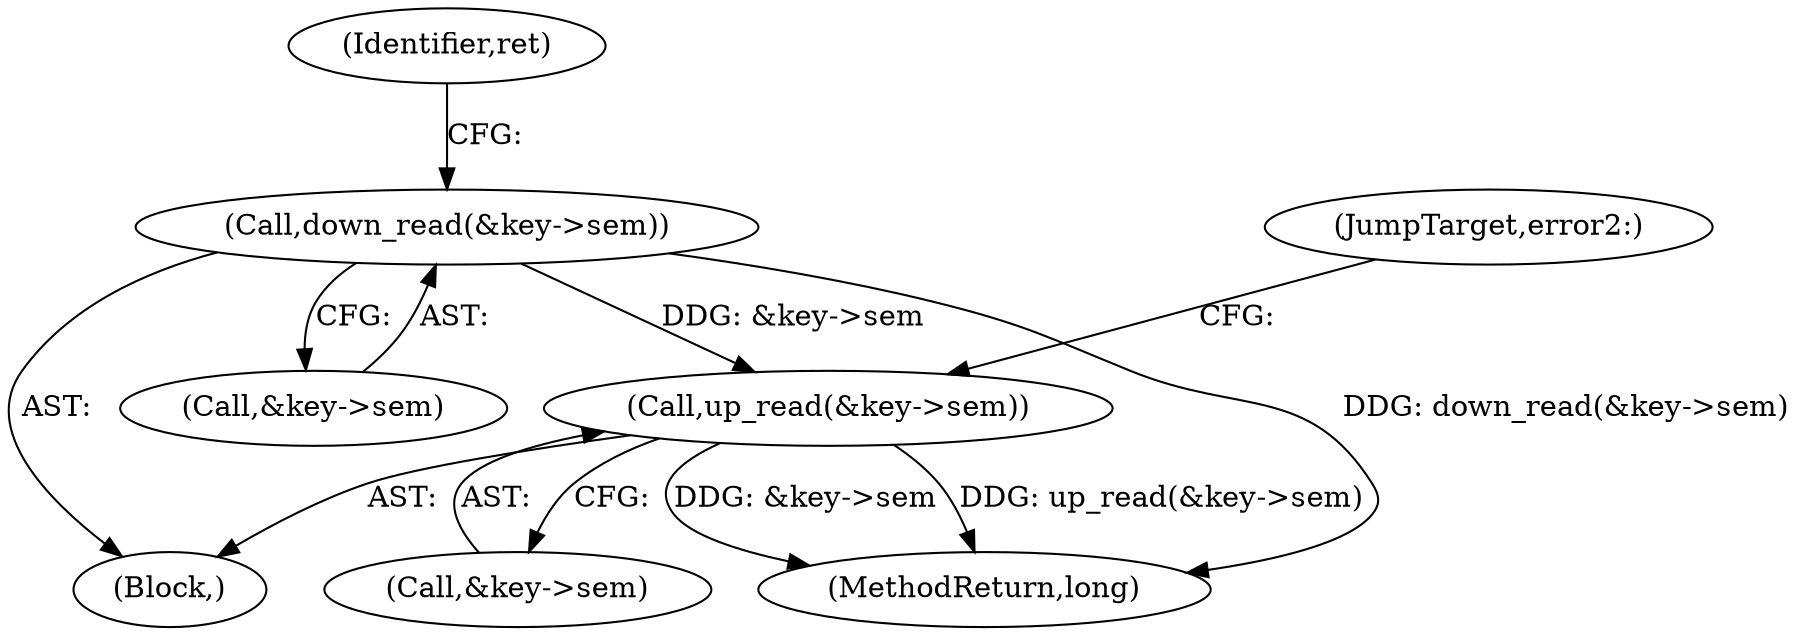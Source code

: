 digraph "0_linux_363b02dab09b3226f3bd1420dad9c72b79a42a76_9@API" {
"1000199" [label="(Call,up_read(&key->sem))"];
"1000180" [label="(Call,down_read(&key->sem))"];
"1000199" [label="(Call,up_read(&key->sem))"];
"1000200" [label="(Call,&key->sem)"];
"1000204" [label="(JumpTarget,error2:)"];
"1000180" [label="(Call,down_read(&key->sem))"];
"1000181" [label="(Call,&key->sem)"];
"1000186" [label="(Identifier,ret)"];
"1000210" [label="(MethodReturn,long)"];
"1000179" [label="(Block,)"];
"1000199" -> "1000179"  [label="AST: "];
"1000199" -> "1000200"  [label="CFG: "];
"1000200" -> "1000199"  [label="AST: "];
"1000204" -> "1000199"  [label="CFG: "];
"1000199" -> "1000210"  [label="DDG: &key->sem"];
"1000199" -> "1000210"  [label="DDG: up_read(&key->sem)"];
"1000180" -> "1000199"  [label="DDG: &key->sem"];
"1000180" -> "1000179"  [label="AST: "];
"1000180" -> "1000181"  [label="CFG: "];
"1000181" -> "1000180"  [label="AST: "];
"1000186" -> "1000180"  [label="CFG: "];
"1000180" -> "1000210"  [label="DDG: down_read(&key->sem)"];
}
